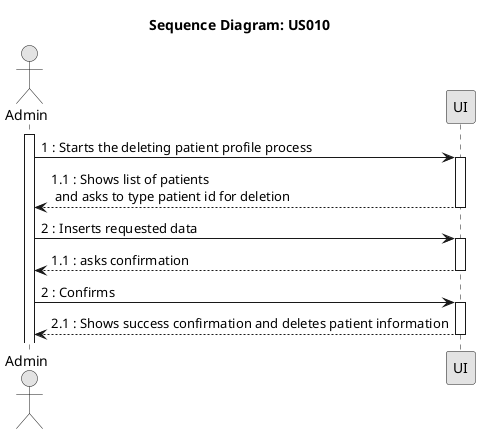@startuml
skinparam Monochrome true
skinparam PackageStyle rectangle
skinparam Shadowing false

title Sequence Diagram: US010

actor "Admin" as Admin
participant "UI" as UI

activate Admin
Admin -> UI : 1 : Starts the deleting patient profile process
activate UI
UI --> Admin : 1.1 : Shows list of patients \n and asks to type patient id for deletion 
deactivate UI
Admin -> UI : 2 : Inserts requested data
activate UI
UI --> Admin : 1.1 : asks confirmation
deactivate UI
Admin -> UI : 2 : Confirms 
activate UI
UI --> Admin : 2.1 : Shows success confirmation and deletes patient information


deactivate UI

@enduml
